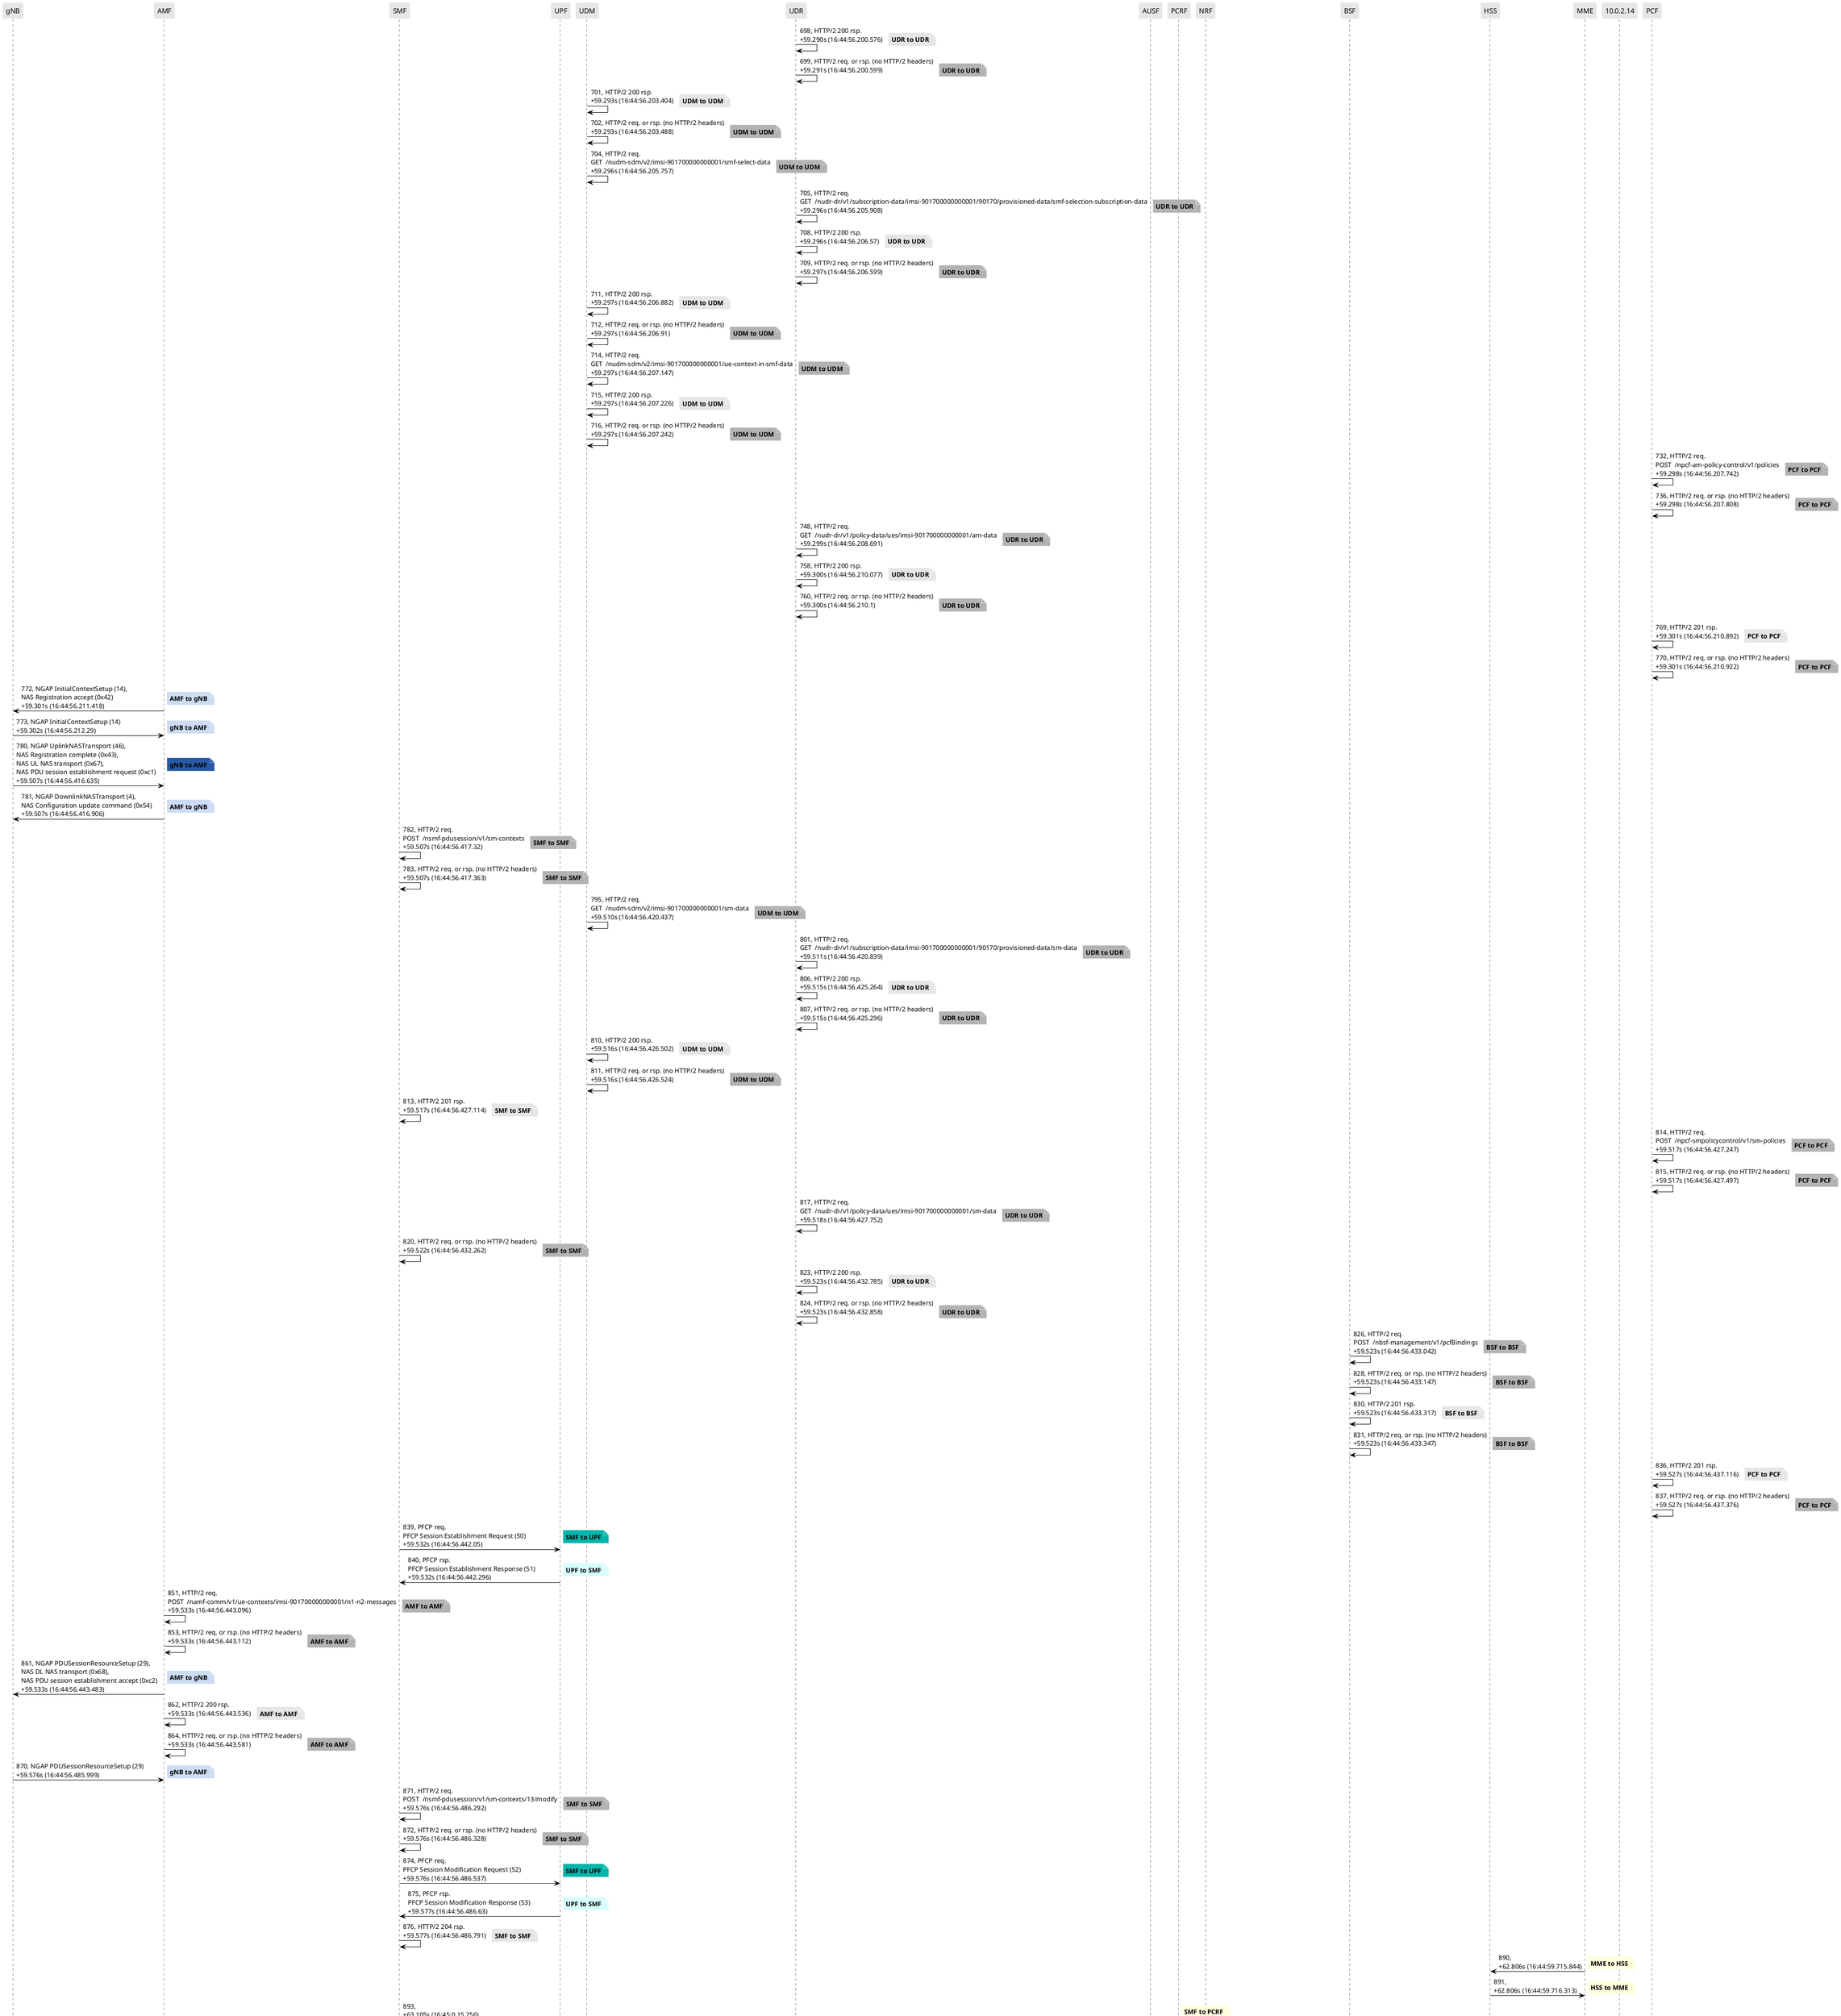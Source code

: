 @startuml
skinparam shadowing false
skinparam NoteBorderColor white
skinparam sequence {
    ArrowColor black
    LifeLineBorderColor black
    LifeLineBackgroundColor black
    ParticipantBorderColor white
    ParticipantBackgroundColor #e6e6e6
}
participant "gNB"
participant "AMF"
participant "SMF"
participant "UPF"
participant "UDM"
participant "UDR"
participant "AUSF"
participant "PCRF"
participant "NRF"
participant "BSF"
participant "HSS"
participant "MME"
participant "10.0.2.14"
participant "PCF"

"UDR" -> "UDR": 698, HTTP/2 200 rsp.\n+59.290s (16:44:56.200.576)

note right #e6e6e6
**UDR to UDR**
end note

"UDR" -> "UDR": 699, HTTP/2 req. or rsp. (no HTTP/2 headers)\n+59.291s (16:44:56.200.599)

note right #b3b3b3
**UDR to UDR**
end note

"UDM" -> "UDM": 701, HTTP/2 200 rsp.\n+59.293s (16:44:56.203.404)

note right #e6e6e6
**UDM to UDM**
end note

"UDM" -> "UDM": 702, HTTP/2 req. or rsp. (no HTTP/2 headers)\n+59.293s (16:44:56.203.488)

note right #b3b3b3
**UDM to UDM**
end note

"UDM" -> "UDM": 704, HTTP/2 req.\nGET  /nudm-sdm/v2/imsi-901700000000001/smf-select-data\n+59.296s (16:44:56.205.757)

note right #b3b3b3
**UDM to UDM**
end note

"UDR" -> "UDR": 705, HTTP/2 req.\nGET  /nudr-dr/v1/subscription-data/imsi-901700000000001/90170/provisioned-data/smf-selection-subscription-data\n+59.296s (16:44:56.205.908)

note right #b3b3b3
**UDR to UDR**
end note

"UDR" -> "UDR": 708, HTTP/2 200 rsp.\n+59.296s (16:44:56.206.57)

note right #e6e6e6
**UDR to UDR**
end note

"UDR" -> "UDR": 709, HTTP/2 req. or rsp. (no HTTP/2 headers)\n+59.297s (16:44:56.206.599)

note right #b3b3b3
**UDR to UDR**
end note

"UDM" -> "UDM": 711, HTTP/2 200 rsp.\n+59.297s (16:44:56.206.882)

note right #e6e6e6
**UDM to UDM**
end note

"UDM" -> "UDM": 712, HTTP/2 req. or rsp. (no HTTP/2 headers)\n+59.297s (16:44:56.206.91)

note right #b3b3b3
**UDM to UDM**
end note

"UDM" -> "UDM": 714, HTTP/2 req.\nGET  /nudm-sdm/v2/imsi-901700000000001/ue-context-in-smf-data\n+59.297s (16:44:56.207.147)

note right #b3b3b3
**UDM to UDM**
end note

"UDM" -> "UDM": 715, HTTP/2 200 rsp.\n+59.297s (16:44:56.207.226)

note right #e6e6e6
**UDM to UDM**
end note

"UDM" -> "UDM": 716, HTTP/2 req. or rsp. (no HTTP/2 headers)\n+59.297s (16:44:56.207.242)

note right #b3b3b3
**UDM to UDM**
end note

"PCF" -> "PCF": 732, HTTP/2 req.\nPOST  /npcf-am-policy-control/v1/policies\n+59.298s (16:44:56.207.742)

note right #b3b3b3
**PCF to PCF**
end note

"PCF" -> "PCF": 736, HTTP/2 req. or rsp. (no HTTP/2 headers)\n+59.298s (16:44:56.207.808)

note right #b3b3b3
**PCF to PCF**
end note

"UDR" -> "UDR": 748, HTTP/2 req.\nGET  /nudr-dr/v1/policy-data/ues/imsi-901700000000001/am-data\n+59.299s (16:44:56.208.691)

note right #b3b3b3
**UDR to UDR**
end note

"UDR" -> "UDR": 758, HTTP/2 200 rsp.\n+59.300s (16:44:56.210.077)

note right #e6e6e6
**UDR to UDR**
end note

"UDR" -> "UDR": 760, HTTP/2 req. or rsp. (no HTTP/2 headers)\n+59.300s (16:44:56.210.1)

note right #b3b3b3
**UDR to UDR**
end note

"PCF" -> "PCF": 769, HTTP/2 201 rsp.\n+59.301s (16:44:56.210.892)

note right #e6e6e6
**PCF to PCF**
end note

"PCF" -> "PCF": 770, HTTP/2 req. or rsp. (no HTTP/2 headers)\n+59.301s (16:44:56.210.922)

note right #b3b3b3
**PCF to PCF**
end note

"AMF" -> "gNB": 772, NGAP InitialContextSetup (14),\nNAS Registration accept (0x42)\n+59.301s (16:44:56.211.418)

note right #CDDCF3
**AMF to gNB**
end note

"gNB" -> "AMF": 773, NGAP InitialContextSetup (14)\n+59.302s (16:44:56.212.29)

note right #CDDCF3
**gNB to AMF**
end note

"gNB" -> "AMF": 780, NGAP UplinkNASTransport (46),\nNAS Registration complete (0x43),\nNAS UL NAS transport (0x67),\nNAS PDU session establishment request (0xc1)\n+59.507s (16:44:56.416.635)

note right #285AA4
**gNB to AMF**
end note

"AMF" -> "gNB": 781, NGAP DownlinkNASTransport (4),\nNAS Configuration update command (0x54)\n+59.507s (16:44:56.416.906)

note right #CDDCF3
**AMF to gNB**
end note

"SMF" -> "SMF": 782, HTTP/2 req.\nPOST  /nsmf-pdusession/v1/sm-contexts\n+59.507s (16:44:56.417.32)

note right #b3b3b3
**SMF to SMF**
end note

"SMF" -> "SMF": 783, HTTP/2 req. or rsp. (no HTTP/2 headers)\n+59.507s (16:44:56.417.363)

note right #b3b3b3
**SMF to SMF**
end note

"UDM" -> "UDM": 795, HTTP/2 req.\nGET  /nudm-sdm/v2/imsi-901700000000001/sm-data\n+59.510s (16:44:56.420.437)

note right #b3b3b3
**UDM to UDM**
end note

"UDR" -> "UDR": 801, HTTP/2 req.\nGET  /nudr-dr/v1/subscription-data/imsi-901700000000001/90170/provisioned-data/sm-data\n+59.511s (16:44:56.420.839)

note right #b3b3b3
**UDR to UDR**
end note

"UDR" -> "UDR": 806, HTTP/2 200 rsp.\n+59.515s (16:44:56.425.264)

note right #e6e6e6
**UDR to UDR**
end note

"UDR" -> "UDR": 807, HTTP/2 req. or rsp. (no HTTP/2 headers)\n+59.515s (16:44:56.425.296)

note right #b3b3b3
**UDR to UDR**
end note

"UDM" -> "UDM": 810, HTTP/2 200 rsp.\n+59.516s (16:44:56.426.502)

note right #e6e6e6
**UDM to UDM**
end note

"UDM" -> "UDM": 811, HTTP/2 req. or rsp. (no HTTP/2 headers)\n+59.516s (16:44:56.426.524)

note right #b3b3b3
**UDM to UDM**
end note

"SMF" -> "SMF": 813, HTTP/2 201 rsp.\n+59.517s (16:44:56.427.114)

note right #e6e6e6
**SMF to SMF**
end note

"PCF" -> "PCF": 814, HTTP/2 req.\nPOST  /npcf-smpolicycontrol/v1/sm-policies\n+59.517s (16:44:56.427.247)

note right #b3b3b3
**PCF to PCF**
end note

"PCF" -> "PCF": 815, HTTP/2 req. or rsp. (no HTTP/2 headers)\n+59.517s (16:44:56.427.497)

note right #b3b3b3
**PCF to PCF**
end note

"UDR" -> "UDR": 817, HTTP/2 req.\nGET  /nudr-dr/v1/policy-data/ues/imsi-901700000000001/sm-data\n+59.518s (16:44:56.427.752)

note right #b3b3b3
**UDR to UDR**
end note

"SMF" -> "SMF": 820, HTTP/2 req. or rsp. (no HTTP/2 headers)\n+59.522s (16:44:56.432.262)

note right #b3b3b3
**SMF to SMF**
end note

"UDR" -> "UDR": 823, HTTP/2 200 rsp.\n+59.523s (16:44:56.432.785)

note right #e6e6e6
**UDR to UDR**
end note

"UDR" -> "UDR": 824, HTTP/2 req. or rsp. (no HTTP/2 headers)\n+59.523s (16:44:56.432.858)

note right #b3b3b3
**UDR to UDR**
end note

"BSF" -> "BSF": 826, HTTP/2 req.\nPOST  /nbsf-management/v1/pcfBindings\n+59.523s (16:44:56.433.042)

note right #b3b3b3
**BSF to BSF**
end note

"BSF" -> "BSF": 828, HTTP/2 req. or rsp. (no HTTP/2 headers)\n+59.523s (16:44:56.433.147)

note right #b3b3b3
**BSF to BSF**
end note

"BSF" -> "BSF": 830, HTTP/2 201 rsp.\n+59.523s (16:44:56.433.317)

note right #e6e6e6
**BSF to BSF**
end note

"BSF" -> "BSF": 831, HTTP/2 req. or rsp. (no HTTP/2 headers)\n+59.523s (16:44:56.433.347)

note right #b3b3b3
**BSF to BSF**
end note

"PCF" -> "PCF": 836, HTTP/2 201 rsp.\n+59.527s (16:44:56.437.116)

note right #e6e6e6
**PCF to PCF**
end note

"PCF" -> "PCF": 837, HTTP/2 req. or rsp. (no HTTP/2 headers)\n+59.527s (16:44:56.437.376)

note right #b3b3b3
**PCF to PCF**
end note

"SMF" -> "UPF": 839, PFCP req.\nPFCP Session Establishment Request (50)\n+59.532s (16:44:56.442.05)

note right #03B5AA
**SMF to UPF**
end note

"UPF" -> "SMF": 840, PFCP rsp.\nPFCP Session Establishment Response (51)\n+59.532s (16:44:56.442.296)

note right #D7FEFC
**UPF to SMF**
end note

"AMF" -> "AMF": 851, HTTP/2 req.\nPOST  /namf-comm/v1/ue-contexts/imsi-901700000000001/n1-n2-messages\n+59.533s (16:44:56.443.096)

note right #b3b3b3
**AMF to AMF**
end note

"AMF" -> "AMF": 853, HTTP/2 req. or rsp. (no HTTP/2 headers)\n+59.533s (16:44:56.443.112)

note right #b3b3b3
**AMF to AMF**
end note

"AMF" -> "gNB": 861, NGAP PDUSessionResourceSetup (29),\nNAS DL NAS transport (0x68),\nNAS PDU session establishment accept (0xc2)\n+59.533s (16:44:56.443.483)

note right #CDDCF3
**AMF to gNB**
end note

"AMF" -> "AMF": 862, HTTP/2 200 rsp.\n+59.533s (16:44:56.443.536)

note right #e6e6e6
**AMF to AMF**
end note

"AMF" -> "AMF": 864, HTTP/2 req. or rsp. (no HTTP/2 headers)\n+59.533s (16:44:56.443.581)

note right #b3b3b3
**AMF to AMF**
end note

"gNB" -> "AMF": 870, NGAP PDUSessionResourceSetup (29)\n+59.576s (16:44:56.485.999)

note right #CDDCF3
**gNB to AMF**
end note

"SMF" -> "SMF": 871, HTTP/2 req.\nPOST  /nsmf-pdusession/v1/sm-contexts/13/modify\n+59.576s (16:44:56.486.292)

note right #b3b3b3
**SMF to SMF**
end note

"SMF" -> "SMF": 872, HTTP/2 req. or rsp. (no HTTP/2 headers)\n+59.576s (16:44:56.486.328)

note right #b3b3b3
**SMF to SMF**
end note

"SMF" -> "UPF": 874, PFCP req.\nPFCP Session Modification Request (52)\n+59.576s (16:44:56.486.537)

note right #03B5AA
**SMF to UPF**
end note

"UPF" -> "SMF": 875, PFCP rsp.\nPFCP Session Modification Response (53)\n+59.577s (16:44:56.486.63)

note right #D7FEFC
**UPF to SMF**
end note

"SMF" -> "SMF": 876, HTTP/2 204 rsp.\n+59.577s (16:44:56.486.791)

note right #e6e6e6
**SMF to SMF**
end note

"MME" -> "HSS": 890, \n+62.806s (16:44:59.715.844)

note right
**MME to HSS**
end note

"HSS" -> "MME": 891, \n+62.806s (16:44:59.716.313)

note right
**HSS to MME**
end note

"SMF" -> "PCRF": 893, \n+63.105s (16:45:0.15.256)

note right
**SMF to PCRF**
end note

"PCRF" -> "SMF": 894, \n+63.106s (16:45:0.15.767)

note right
**PCRF to SMF**
end note

"NRF" -> "NRF": 913, HTTP/2 req. or rsp. (no HTTP/2 headers)\n+67.822s (16:45:4.732.413)

note right #b3b3b3
**NRF to NRF**
end note

"NRF" -> "NRF": 914, HTTP/2 req. or rsp. (no HTTP/2 headers)\n+67.822s (16:45:4.732.457)

note right #b3b3b3
**NRF to NRF**
end note

"NRF" -> "NRF": 916, HTTP/2 req. or rsp. (no HTTP/2 headers)\n+67.823s (16:45:4.732.868)

note right #b3b3b3
**NRF to NRF**
end note

"NRF" -> "NRF": 920, HTTP/2 req. or rsp. (no HTTP/2 headers)\n+67.926s (16:45:4.836.228)

note right #b3b3b3
**NRF to NRF**
end note

"NRF" -> "NRF": 921, HTTP/2 req. or rsp. (no HTTP/2 headers)\n+67.926s (16:45:4.836.261)

note right #b3b3b3
**NRF to NRF**
end note

"NRF" -> "NRF": 923, HTTP/2 req. or rsp. (no HTTP/2 headers)\n+67.926s (16:45:4.836.505)

note right #b3b3b3
**NRF to NRF**
end note

"NRF" -> "NRF": 925, HTTP/2 req. or rsp. (no HTTP/2 headers)\n+68.106s (16:45:5.16.271)

note right #b3b3b3
**NRF to NRF**
end note

"NRF" -> "NRF": 926, HTTP/2 req. or rsp. (no HTTP/2 headers)\n+68.106s (16:45:5.16.285)

note right #b3b3b3
**NRF to NRF**
end note

"NRF" -> "NRF": 928, HTTP/2 req. or rsp. (no HTTP/2 headers)\n+68.106s (16:45:5.16.568)

note right #b3b3b3
**NRF to NRF**
end note

"NRF" -> "NRF": 930, HTTP/2 req. or rsp. (no HTTP/2 headers)\n+68.122s (16:45:5.32.404)

note right #b3b3b3
**NRF to NRF**
end note

"NRF" -> "NRF": 931, HTTP/2 req. or rsp. (no HTTP/2 headers)\n+68.122s (16:45:5.32.493)

note right #b3b3b3
**NRF to NRF**
end note

"NRF" -> "NRF": 933, HTTP/2 req. or rsp. (no HTTP/2 headers)\n+68.123s (16:45:5.32.839)

note right #b3b3b3
**NRF to NRF**
end note

"NRF" -> "NRF": 940, HTTP/2 req. or rsp. (no HTTP/2 headers)\n+68.158s (16:45:5.68.326)

note right #b3b3b3
**NRF to NRF**
end note

"NRF" -> "NRF": 941, HTTP/2 req. or rsp. (no HTTP/2 headers)\n+68.158s (16:45:5.68.361)

note right #b3b3b3
**NRF to NRF**
end note

"NRF" -> "NRF": 943, HTTP/2 req. or rsp. (no HTTP/2 headers)\n+68.159s (16:45:5.68.817)

note right #b3b3b3
**NRF to NRF**
end note

"NRF" -> "NRF": 945, HTTP/2 req. or rsp. (no HTTP/2 headers)\n+68.183s (16:45:5.92.718)

note right #b3b3b3
**NRF to NRF**
end note

"NRF" -> "NRF": 946, HTTP/2 req. or rsp. (no HTTP/2 headers)\n+68.183s (16:45:5.92.755)

note right #b3b3b3
**NRF to NRF**
end note

"NRF" -> "NRF": 948, HTTP/2 req. or rsp. (no HTTP/2 headers)\n+68.183s (16:45:5.93.123)

note right #b3b3b3
**NRF to NRF**
end note

"NRF" -> "NRF": 950, HTTP/2 req. or rsp. (no HTTP/2 headers)\n+68.346s (16:45:5.256.275)

note right #b3b3b3
**NRF to NRF**
end note

"NRF" -> "NRF": 951, HTTP/2 req. or rsp. (no HTTP/2 headers)\n+68.346s (16:45:5.256.305)

note right #b3b3b3
**NRF to NRF**
end note

"NRF" -> "NRF": 953, HTTP/2 req. or rsp. (no HTTP/2 headers)\n+68.346s (16:45:5.256.527)

note right #b3b3b3
**NRF to NRF**
end note

"NRF" -> "NRF": 955, HTTP/2 req. or rsp. (no HTTP/2 headers)\n+68.406s (16:45:5.316.313)

note right #b3b3b3
**NRF to NRF**
end note

"NRF" -> "NRF": 956, HTTP/2 req. or rsp. (no HTTP/2 headers)\n+68.406s (16:45:5.316.345)

note right #b3b3b3
**NRF to NRF**
end note

"NRF" -> "NRF": 958, HTTP/2 req. or rsp. (no HTTP/2 headers)\n+68.407s (16:45:5.316.62)

note right #b3b3b3
**NRF to NRF**
end note

"NRF" -> "NRF": 999, HTTP/2 req. or rsp. (no HTTP/2 headers)\n+77.830s (16:45:14.740.289)

note right #b3b3b3
**NRF to NRF**
end note

"NRF" -> "NRF": 1000, HTTP/2 req. or rsp. (no HTTP/2 headers)\n+77.830s (16:45:14.740.326)

note right #b3b3b3
**NRF to NRF**
end note

"NRF" -> "NRF": 1002, HTTP/2 req. or rsp. (no HTTP/2 headers)\n+77.830s (16:45:14.740.576)

note right #b3b3b3
**NRF to NRF**
end note

"NRF" -> "NRF": 1004, HTTP/2 req. or rsp. (no HTTP/2 headers)\n+77.935s (16:45:14.845.529)

note right #b3b3b3
**NRF to NRF**
end note

"NRF" -> "NRF": 1005, HTTP/2 req. or rsp. (no HTTP/2 headers)\n+77.935s (16:45:14.845.562)

note right #b3b3b3
**NRF to NRF**
end note

"NRF" -> "NRF": 1007, HTTP/2 req. or rsp. (no HTTP/2 headers)\n+77.936s (16:45:14.845.803)

note right #b3b3b3
**NRF to NRF**
end note

"NRF" -> "NRF": 1009, HTTP/2 req. or rsp. (no HTTP/2 headers)\n+78.115s (16:45:15.25.05)

note right #b3b3b3
**NRF to NRF**
end note

"NRF" -> "NRF": 1010, HTTP/2 req. or rsp. (no HTTP/2 headers)\n+78.115s (16:45:15.25.323)

note right #b3b3b3
**NRF to NRF**
end note

"NRF" -> "NRF": 1012, HTTP/2 req. or rsp. (no HTTP/2 headers)\n+78.116s (16:45:15.25.664)

note right #b3b3b3
**NRF to NRF**
end note

"NRF" -> "NRF": 1014, HTTP/2 req. or rsp. (no HTTP/2 headers)\n+78.130s (16:45:15.40.498)

note right #b3b3b3
**NRF to NRF**
end note

"NRF" -> "NRF": 1015, HTTP/2 req. or rsp. (no HTTP/2 headers)\n+78.131s (16:45:15.40.733)

note right #b3b3b3
**NRF to NRF**
end note

"NRF" -> "NRF": 1017, HTTP/2 req. or rsp. (no HTTP/2 headers)\n+78.131s (16:45:15.41.023)

note right #b3b3b3
**NRF to NRF**
end note

"NRF" -> "NRF": 1024, HTTP/2 req. or rsp. (no HTTP/2 headers)\n+78.166s (16:45:15.76.25)

note right #b3b3b3
**NRF to NRF**
end note

"NRF" -> "NRF": 1025, HTTP/2 req. or rsp. (no HTTP/2 headers)\n+78.166s (16:45:15.76.28)

note right #b3b3b3
**NRF to NRF**
end note

@enduml
